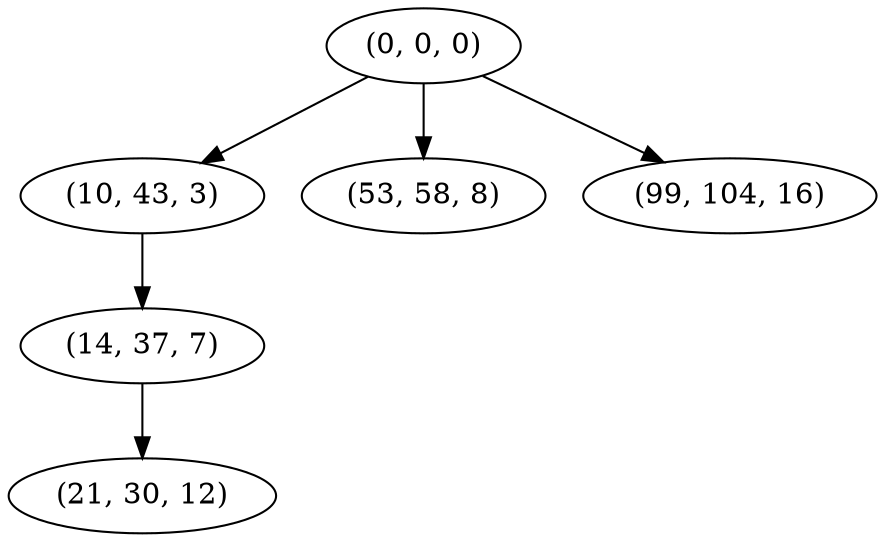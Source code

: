 digraph tree {
    "(0, 0, 0)";
    "(10, 43, 3)";
    "(14, 37, 7)";
    "(21, 30, 12)";
    "(53, 58, 8)";
    "(99, 104, 16)";
    "(0, 0, 0)" -> "(10, 43, 3)";
    "(0, 0, 0)" -> "(53, 58, 8)";
    "(0, 0, 0)" -> "(99, 104, 16)";
    "(10, 43, 3)" -> "(14, 37, 7)";
    "(14, 37, 7)" -> "(21, 30, 12)";
}
